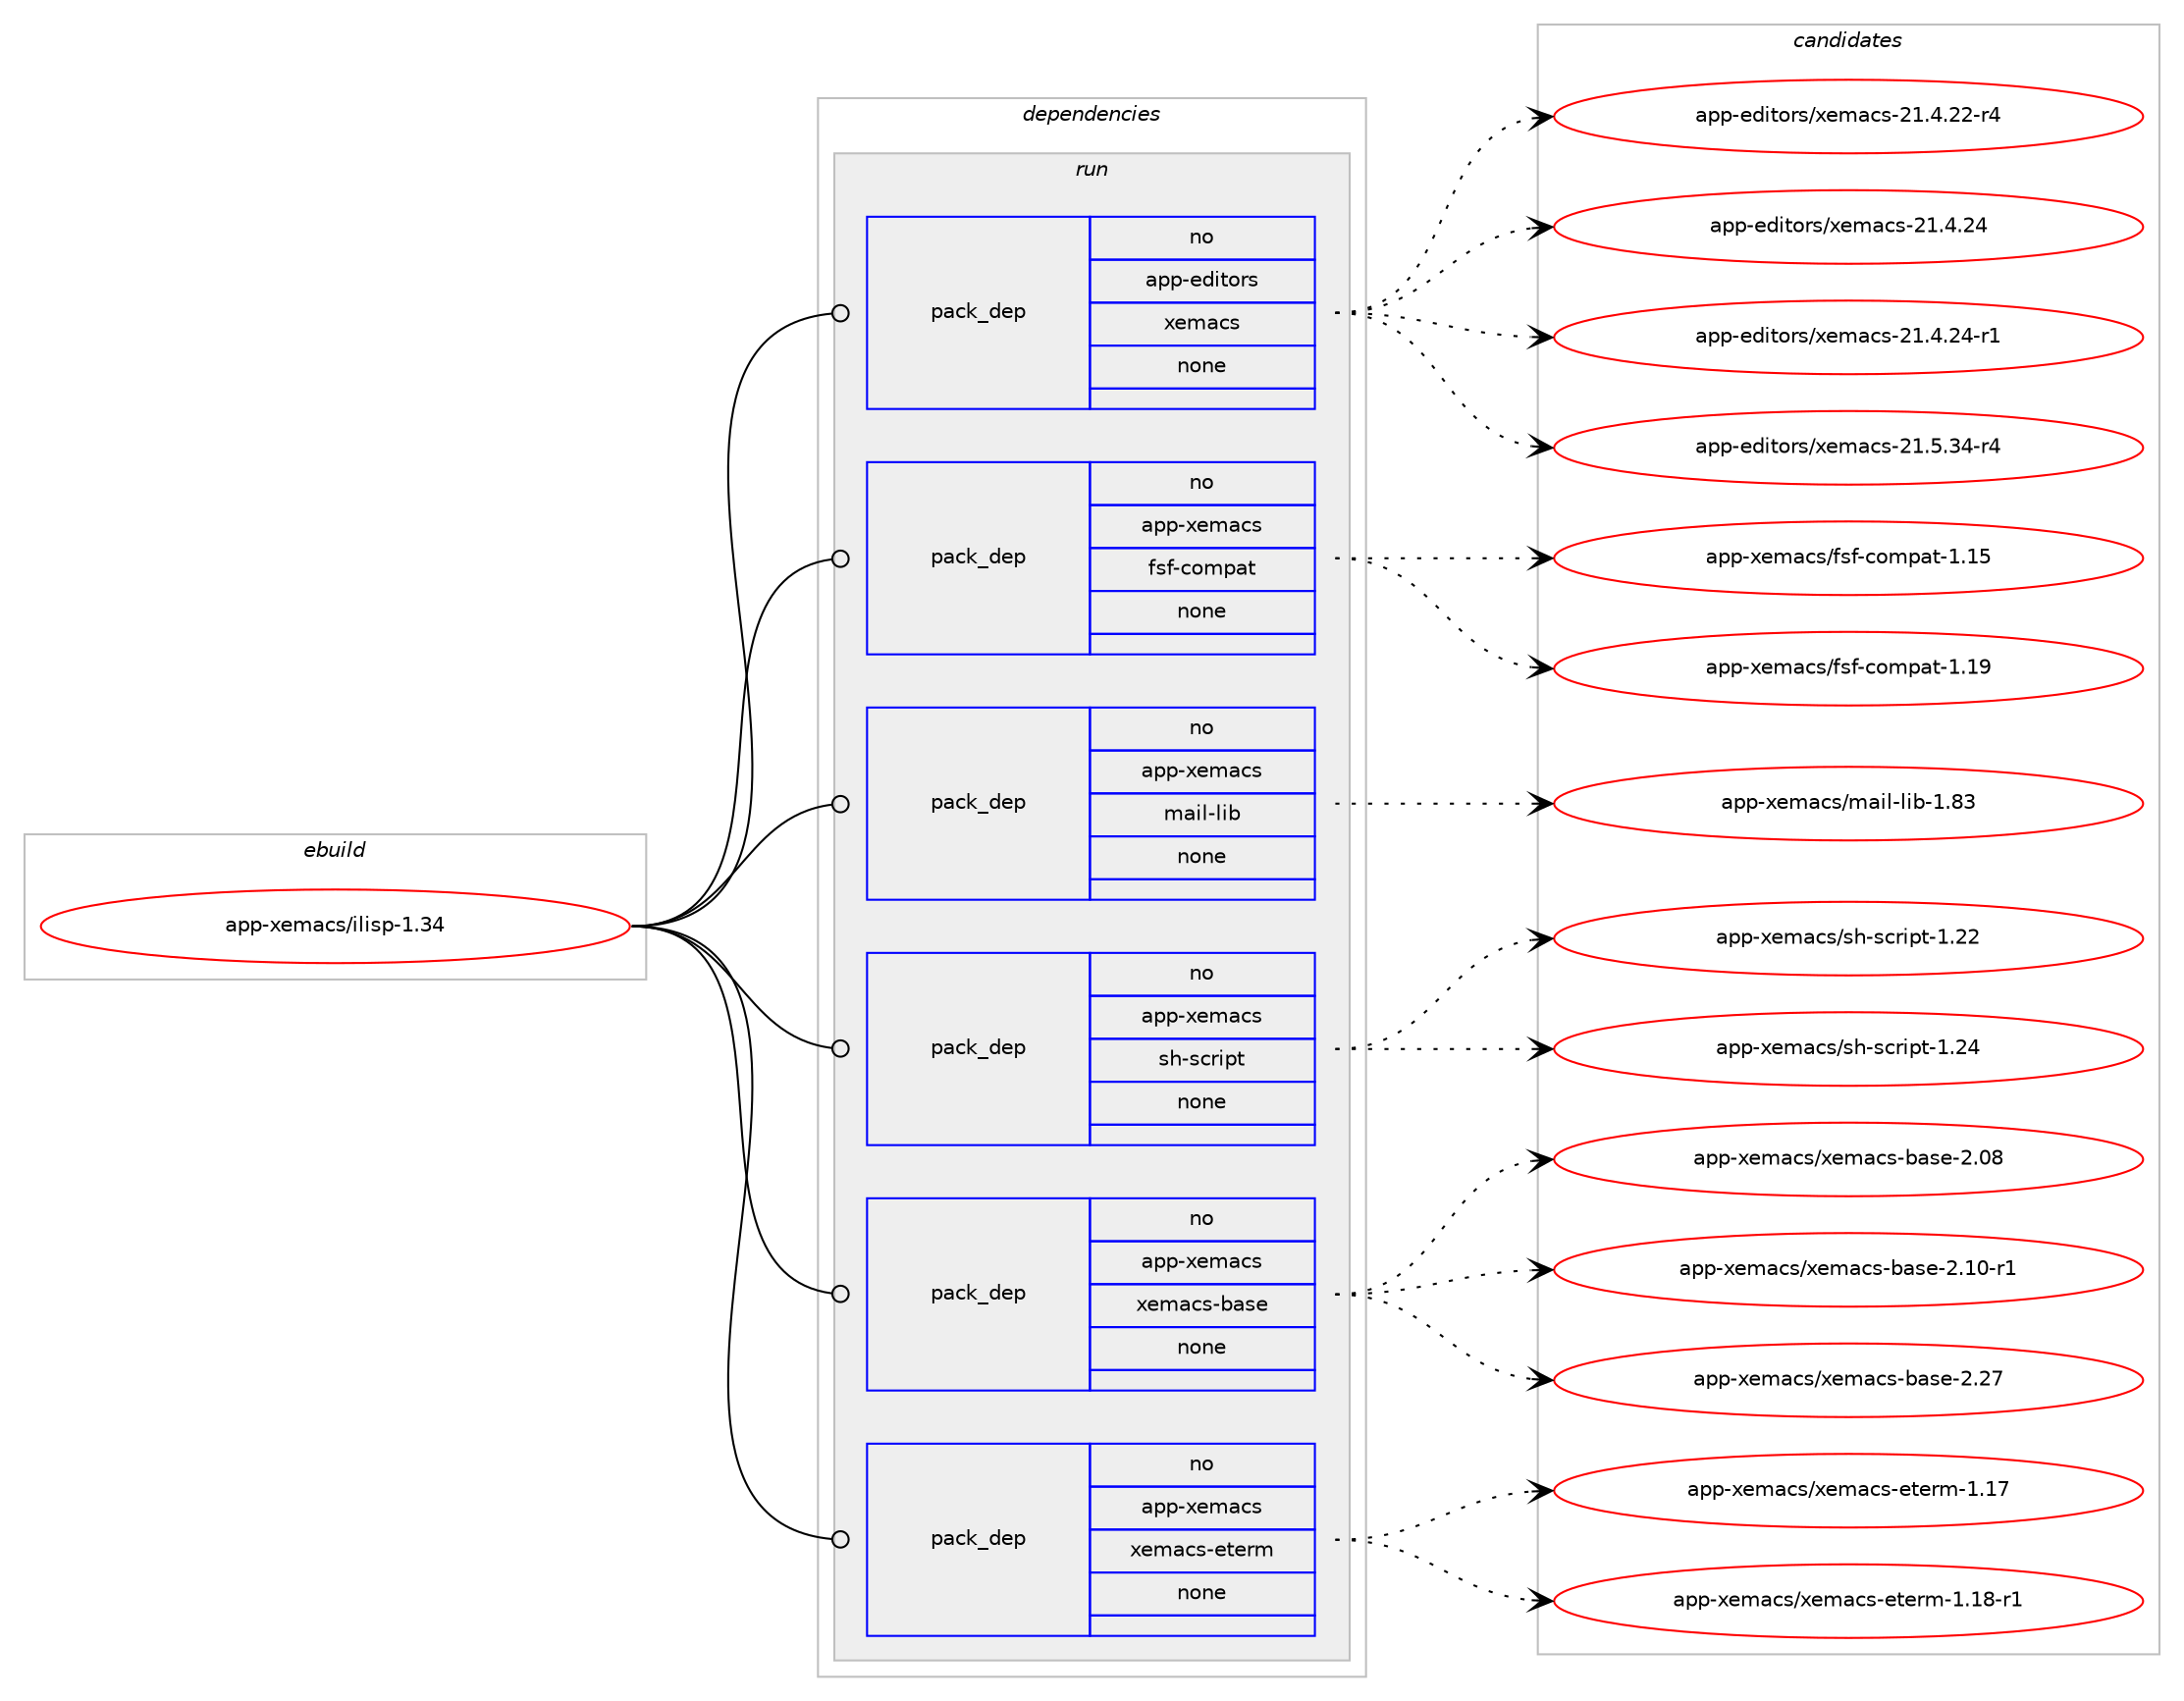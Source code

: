 digraph prolog {

# *************
# Graph options
# *************

newrank=true;
concentrate=true;
compound=true;
graph [rankdir=LR,fontname=Helvetica,fontsize=10,ranksep=1.5];#, ranksep=2.5, nodesep=0.2];
edge  [arrowhead=vee];
node  [fontname=Helvetica,fontsize=10];

# **********
# The ebuild
# **********

subgraph cluster_leftcol {
color=gray;
rank=same;
label=<<i>ebuild</i>>;
id [label="app-xemacs/ilisp-1.34", color=red, width=4, href="../app-xemacs/ilisp-1.34.svg"];
}

# ****************
# The dependencies
# ****************

subgraph cluster_midcol {
color=gray;
label=<<i>dependencies</i>>;
subgraph cluster_compile {
fillcolor="#eeeeee";
style=filled;
label=<<i>compile</i>>;
}
subgraph cluster_compileandrun {
fillcolor="#eeeeee";
style=filled;
label=<<i>compile and run</i>>;
}
subgraph cluster_run {
fillcolor="#eeeeee";
style=filled;
label=<<i>run</i>>;
subgraph pack47021 {
dependency64191 [label=<<TABLE BORDER="0" CELLBORDER="1" CELLSPACING="0" CELLPADDING="4" WIDTH="220"><TR><TD ROWSPAN="6" CELLPADDING="30">pack_dep</TD></TR><TR><TD WIDTH="110">no</TD></TR><TR><TD>app-editors</TD></TR><TR><TD>xemacs</TD></TR><TR><TD>none</TD></TR><TR><TD></TD></TR></TABLE>>, shape=none, color=blue];
}
id:e -> dependency64191:w [weight=20,style="solid",arrowhead="odot"];
subgraph pack47022 {
dependency64192 [label=<<TABLE BORDER="0" CELLBORDER="1" CELLSPACING="0" CELLPADDING="4" WIDTH="220"><TR><TD ROWSPAN="6" CELLPADDING="30">pack_dep</TD></TR><TR><TD WIDTH="110">no</TD></TR><TR><TD>app-xemacs</TD></TR><TR><TD>fsf-compat</TD></TR><TR><TD>none</TD></TR><TR><TD></TD></TR></TABLE>>, shape=none, color=blue];
}
id:e -> dependency64192:w [weight=20,style="solid",arrowhead="odot"];
subgraph pack47023 {
dependency64193 [label=<<TABLE BORDER="0" CELLBORDER="1" CELLSPACING="0" CELLPADDING="4" WIDTH="220"><TR><TD ROWSPAN="6" CELLPADDING="30">pack_dep</TD></TR><TR><TD WIDTH="110">no</TD></TR><TR><TD>app-xemacs</TD></TR><TR><TD>mail-lib</TD></TR><TR><TD>none</TD></TR><TR><TD></TD></TR></TABLE>>, shape=none, color=blue];
}
id:e -> dependency64193:w [weight=20,style="solid",arrowhead="odot"];
subgraph pack47024 {
dependency64194 [label=<<TABLE BORDER="0" CELLBORDER="1" CELLSPACING="0" CELLPADDING="4" WIDTH="220"><TR><TD ROWSPAN="6" CELLPADDING="30">pack_dep</TD></TR><TR><TD WIDTH="110">no</TD></TR><TR><TD>app-xemacs</TD></TR><TR><TD>sh-script</TD></TR><TR><TD>none</TD></TR><TR><TD></TD></TR></TABLE>>, shape=none, color=blue];
}
id:e -> dependency64194:w [weight=20,style="solid",arrowhead="odot"];
subgraph pack47025 {
dependency64195 [label=<<TABLE BORDER="0" CELLBORDER="1" CELLSPACING="0" CELLPADDING="4" WIDTH="220"><TR><TD ROWSPAN="6" CELLPADDING="30">pack_dep</TD></TR><TR><TD WIDTH="110">no</TD></TR><TR><TD>app-xemacs</TD></TR><TR><TD>xemacs-base</TD></TR><TR><TD>none</TD></TR><TR><TD></TD></TR></TABLE>>, shape=none, color=blue];
}
id:e -> dependency64195:w [weight=20,style="solid",arrowhead="odot"];
subgraph pack47026 {
dependency64196 [label=<<TABLE BORDER="0" CELLBORDER="1" CELLSPACING="0" CELLPADDING="4" WIDTH="220"><TR><TD ROWSPAN="6" CELLPADDING="30">pack_dep</TD></TR><TR><TD WIDTH="110">no</TD></TR><TR><TD>app-xemacs</TD></TR><TR><TD>xemacs-eterm</TD></TR><TR><TD>none</TD></TR><TR><TD></TD></TR></TABLE>>, shape=none, color=blue];
}
id:e -> dependency64196:w [weight=20,style="solid",arrowhead="odot"];
}
}

# **************
# The candidates
# **************

subgraph cluster_choices {
rank=same;
color=gray;
label=<<i>candidates</i>>;

subgraph choice47021 {
color=black;
nodesep=1;
choice971121124510110010511611111411547120101109979911545504946524650504511452 [label="app-editors/xemacs-21.4.22-r4", color=red, width=4,href="../app-editors/xemacs-21.4.22-r4.svg"];
choice97112112451011001051161111141154712010110997991154550494652465052 [label="app-editors/xemacs-21.4.24", color=red, width=4,href="../app-editors/xemacs-21.4.24.svg"];
choice971121124510110010511611111411547120101109979911545504946524650524511449 [label="app-editors/xemacs-21.4.24-r1", color=red, width=4,href="../app-editors/xemacs-21.4.24-r1.svg"];
choice971121124510110010511611111411547120101109979911545504946534651524511452 [label="app-editors/xemacs-21.5.34-r4", color=red, width=4,href="../app-editors/xemacs-21.5.34-r4.svg"];
dependency64191:e -> choice971121124510110010511611111411547120101109979911545504946524650504511452:w [style=dotted,weight="100"];
dependency64191:e -> choice97112112451011001051161111141154712010110997991154550494652465052:w [style=dotted,weight="100"];
dependency64191:e -> choice971121124510110010511611111411547120101109979911545504946524650524511449:w [style=dotted,weight="100"];
dependency64191:e -> choice971121124510110010511611111411547120101109979911545504946534651524511452:w [style=dotted,weight="100"];
}
subgraph choice47022 {
color=black;
nodesep=1;
choice97112112451201011099799115471021151024599111109112971164549464953 [label="app-xemacs/fsf-compat-1.15", color=red, width=4,href="../app-xemacs/fsf-compat-1.15.svg"];
choice97112112451201011099799115471021151024599111109112971164549464957 [label="app-xemacs/fsf-compat-1.19", color=red, width=4,href="../app-xemacs/fsf-compat-1.19.svg"];
dependency64192:e -> choice97112112451201011099799115471021151024599111109112971164549464953:w [style=dotted,weight="100"];
dependency64192:e -> choice97112112451201011099799115471021151024599111109112971164549464957:w [style=dotted,weight="100"];
}
subgraph choice47023 {
color=black;
nodesep=1;
choice97112112451201011099799115471099710510845108105984549465651 [label="app-xemacs/mail-lib-1.83", color=red, width=4,href="../app-xemacs/mail-lib-1.83.svg"];
dependency64193:e -> choice97112112451201011099799115471099710510845108105984549465651:w [style=dotted,weight="100"];
}
subgraph choice47024 {
color=black;
nodesep=1;
choice971121124512010110997991154711510445115991141051121164549465050 [label="app-xemacs/sh-script-1.22", color=red, width=4,href="../app-xemacs/sh-script-1.22.svg"];
choice971121124512010110997991154711510445115991141051121164549465052 [label="app-xemacs/sh-script-1.24", color=red, width=4,href="../app-xemacs/sh-script-1.24.svg"];
dependency64194:e -> choice971121124512010110997991154711510445115991141051121164549465050:w [style=dotted,weight="100"];
dependency64194:e -> choice971121124512010110997991154711510445115991141051121164549465052:w [style=dotted,weight="100"];
}
subgraph choice47025 {
color=black;
nodesep=1;
choice971121124512010110997991154712010110997991154598971151014550464856 [label="app-xemacs/xemacs-base-2.08", color=red, width=4,href="../app-xemacs/xemacs-base-2.08.svg"];
choice9711211245120101109979911547120101109979911545989711510145504649484511449 [label="app-xemacs/xemacs-base-2.10-r1", color=red, width=4,href="../app-xemacs/xemacs-base-2.10-r1.svg"];
choice971121124512010110997991154712010110997991154598971151014550465055 [label="app-xemacs/xemacs-base-2.27", color=red, width=4,href="../app-xemacs/xemacs-base-2.27.svg"];
dependency64195:e -> choice971121124512010110997991154712010110997991154598971151014550464856:w [style=dotted,weight="100"];
dependency64195:e -> choice9711211245120101109979911547120101109979911545989711510145504649484511449:w [style=dotted,weight="100"];
dependency64195:e -> choice971121124512010110997991154712010110997991154598971151014550465055:w [style=dotted,weight="100"];
}
subgraph choice47026 {
color=black;
nodesep=1;
choice97112112451201011099799115471201011099799115451011161011141094549464955 [label="app-xemacs/xemacs-eterm-1.17", color=red, width=4,href="../app-xemacs/xemacs-eterm-1.17.svg"];
choice971121124512010110997991154712010110997991154510111610111410945494649564511449 [label="app-xemacs/xemacs-eterm-1.18-r1", color=red, width=4,href="../app-xemacs/xemacs-eterm-1.18-r1.svg"];
dependency64196:e -> choice97112112451201011099799115471201011099799115451011161011141094549464955:w [style=dotted,weight="100"];
dependency64196:e -> choice971121124512010110997991154712010110997991154510111610111410945494649564511449:w [style=dotted,weight="100"];
}
}

}
